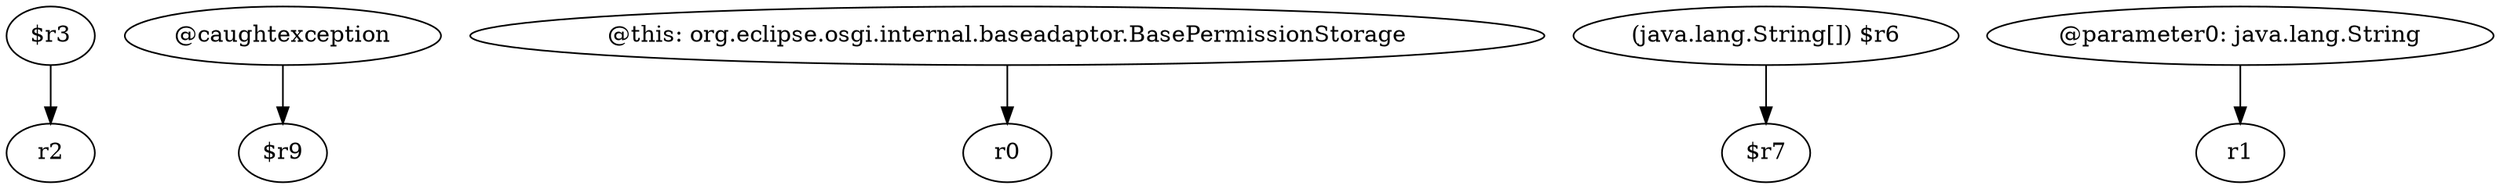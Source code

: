 digraph g {
0[label="$r3"]
1[label="r2"]
0->1[label=""]
2[label="@caughtexception"]
3[label="$r9"]
2->3[label=""]
4[label="@this: org.eclipse.osgi.internal.baseadaptor.BasePermissionStorage"]
5[label="r0"]
4->5[label=""]
6[label="(java.lang.String[]) $r6"]
7[label="$r7"]
6->7[label=""]
8[label="@parameter0: java.lang.String"]
9[label="r1"]
8->9[label=""]
}